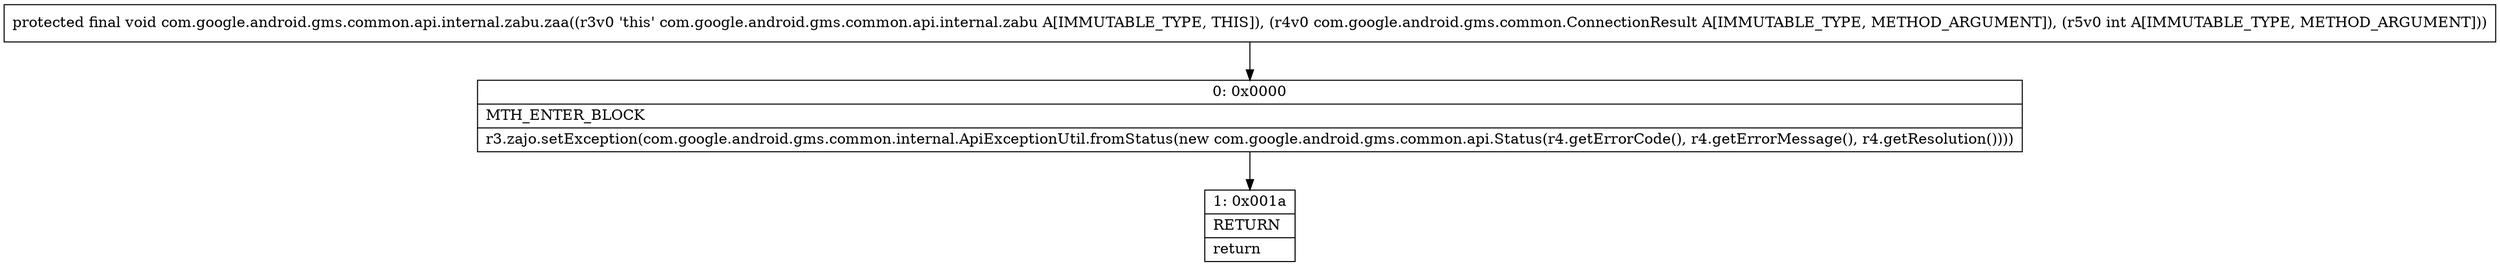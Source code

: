 digraph "CFG forcom.google.android.gms.common.api.internal.zabu.zaa(Lcom\/google\/android\/gms\/common\/ConnectionResult;I)V" {
Node_0 [shape=record,label="{0\:\ 0x0000|MTH_ENTER_BLOCK\l|r3.zajo.setException(com.google.android.gms.common.internal.ApiExceptionUtil.fromStatus(new com.google.android.gms.common.api.Status(r4.getErrorCode(), r4.getErrorMessage(), r4.getResolution())))\l}"];
Node_1 [shape=record,label="{1\:\ 0x001a|RETURN\l|return\l}"];
MethodNode[shape=record,label="{protected final void com.google.android.gms.common.api.internal.zabu.zaa((r3v0 'this' com.google.android.gms.common.api.internal.zabu A[IMMUTABLE_TYPE, THIS]), (r4v0 com.google.android.gms.common.ConnectionResult A[IMMUTABLE_TYPE, METHOD_ARGUMENT]), (r5v0 int A[IMMUTABLE_TYPE, METHOD_ARGUMENT])) }"];
MethodNode -> Node_0;
Node_0 -> Node_1;
}


